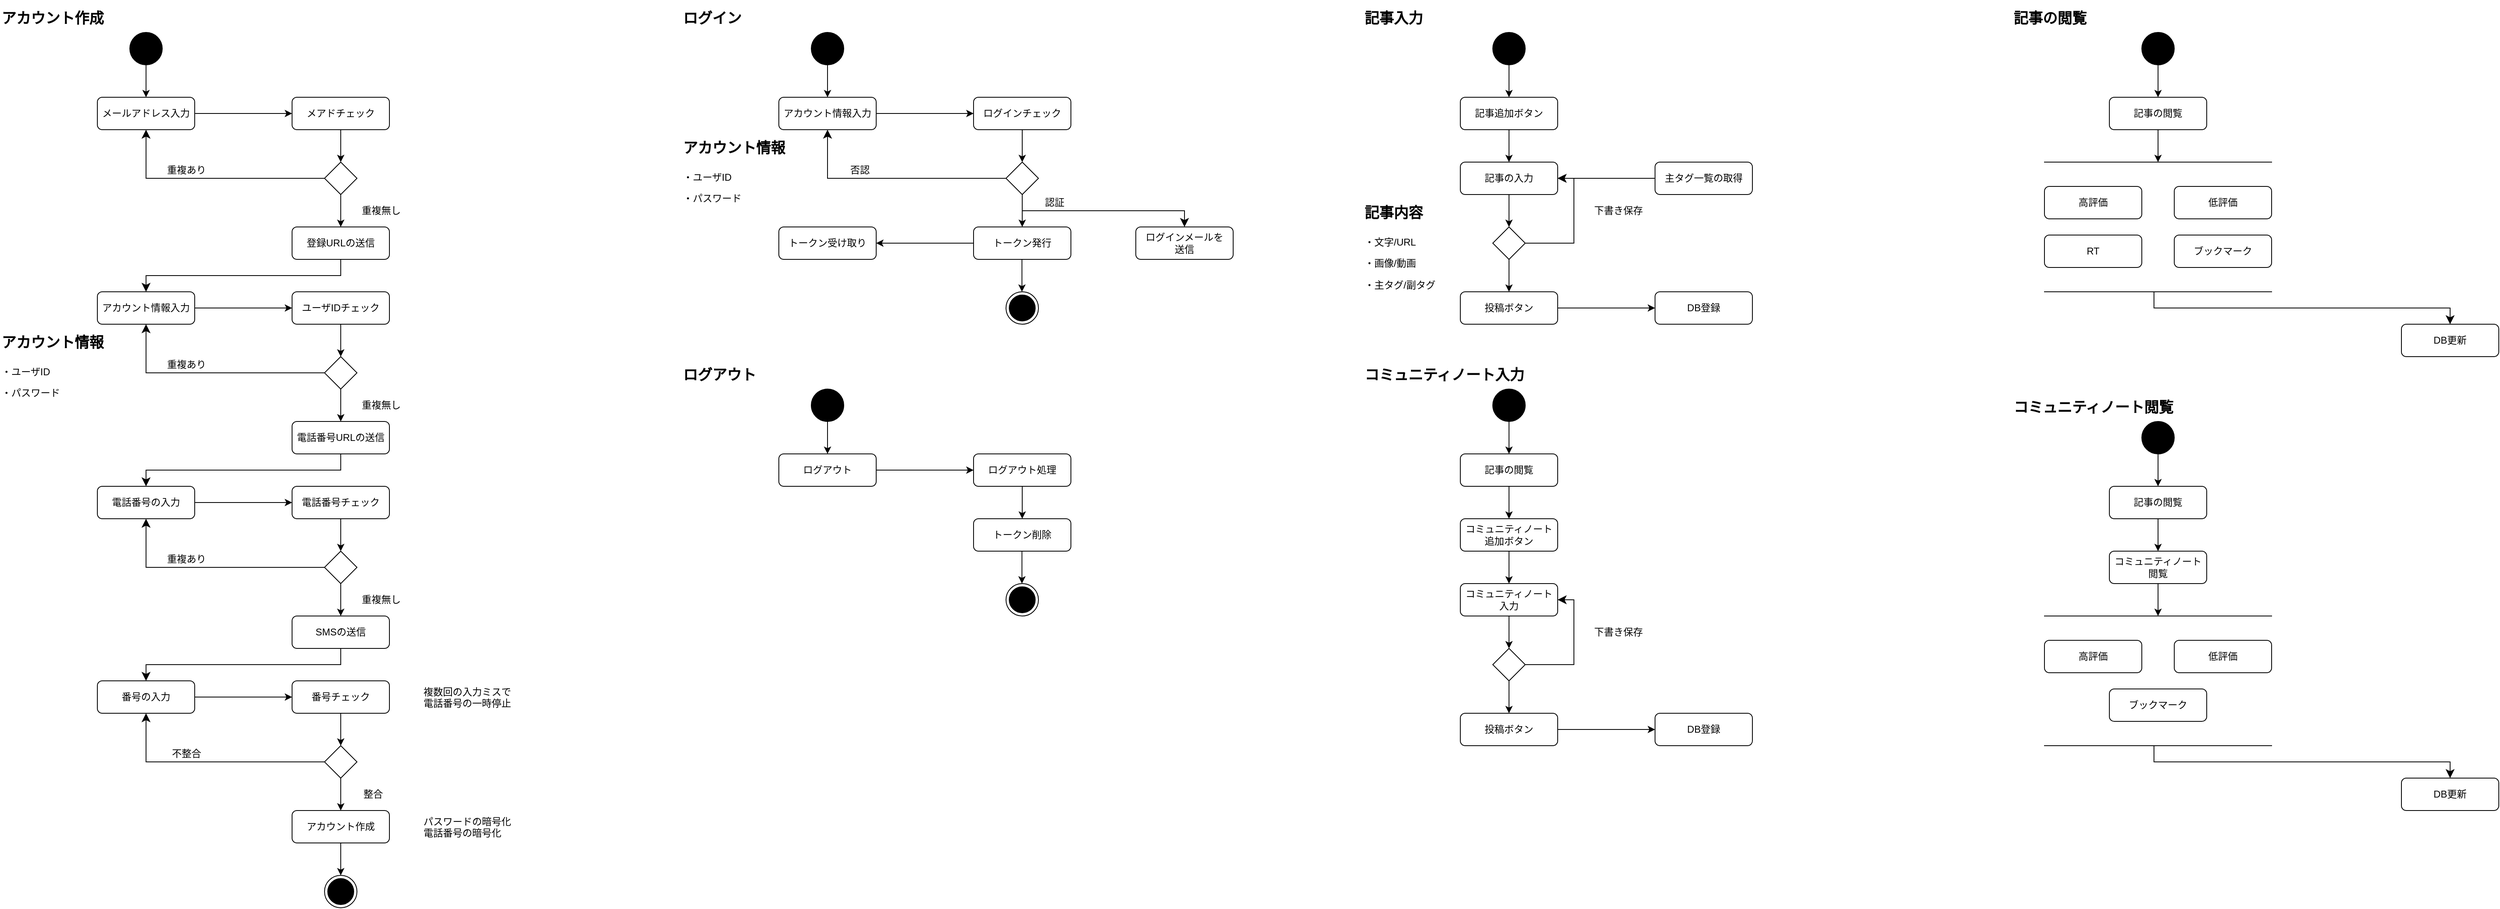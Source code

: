 <mxfile version="24.9.2">
  <diagram name="ページ1" id="HD49NOsrk-cGcU3xzbyI">
    <mxGraphModel dx="2074" dy="806" grid="1" gridSize="10" guides="1" tooltips="1" connect="1" arrows="1" fold="1" page="1" pageScale="1" pageWidth="827" pageHeight="1169" math="0" shadow="0">
      <root>
        <mxCell id="0" />
        <mxCell id="1" parent="0" />
        <mxCell id="F1WxcwXqjHmNWAGrEvEr-16" value="" style="ellipse;whiteSpace=wrap;html=1;aspect=fixed;fillColor=#000000;" vertex="1" parent="1">
          <mxGeometry x="200" y="80" width="40" height="40" as="geometry" />
        </mxCell>
        <mxCell id="F1WxcwXqjHmNWAGrEvEr-17" value="メールアドレス入力" style="rounded=1;whiteSpace=wrap;html=1;" vertex="1" parent="1">
          <mxGeometry x="160" y="160" width="120" height="40" as="geometry" />
        </mxCell>
        <mxCell id="F1WxcwXqjHmNWAGrEvEr-18" value="メアドチェック" style="rounded=1;whiteSpace=wrap;html=1;" vertex="1" parent="1">
          <mxGeometry x="400" y="160" width="120" height="40" as="geometry" />
        </mxCell>
        <mxCell id="F1WxcwXqjHmNWAGrEvEr-19" value="" style="rhombus;whiteSpace=wrap;html=1;" vertex="1" parent="1">
          <mxGeometry x="440" y="240" width="40" height="40" as="geometry" />
        </mxCell>
        <mxCell id="F1WxcwXqjHmNWAGrEvEr-20" value="" style="endArrow=classic;html=1;rounded=0;entryX=0;entryY=0.5;entryDx=0;entryDy=0;" edge="1" parent="1" source="F1WxcwXqjHmNWAGrEvEr-17" target="F1WxcwXqjHmNWAGrEvEr-18">
          <mxGeometry width="50" height="50" relative="1" as="geometry">
            <mxPoint x="570" y="290" as="sourcePoint" />
            <mxPoint x="620" y="240" as="targetPoint" />
          </mxGeometry>
        </mxCell>
        <mxCell id="F1WxcwXqjHmNWAGrEvEr-21" value="" style="endArrow=classic;html=1;rounded=0;entryX=0.5;entryY=0;entryDx=0;entryDy=0;exitX=0.5;exitY=1;exitDx=0;exitDy=0;" edge="1" parent="1" source="F1WxcwXqjHmNWAGrEvEr-18" target="F1WxcwXqjHmNWAGrEvEr-19">
          <mxGeometry width="50" height="50" relative="1" as="geometry">
            <mxPoint x="170" y="190" as="sourcePoint" />
            <mxPoint x="410" y="190" as="targetPoint" />
          </mxGeometry>
        </mxCell>
        <mxCell id="F1WxcwXqjHmNWAGrEvEr-22" value="重複あり" style="text;html=1;align=center;verticalAlign=middle;whiteSpace=wrap;rounded=0;" vertex="1" parent="1">
          <mxGeometry x="240" y="240" width="60" height="20" as="geometry" />
        </mxCell>
        <mxCell id="F1WxcwXqjHmNWAGrEvEr-23" value="" style="edgeStyle=segmentEdgeStyle;endArrow=classic;html=1;curved=0;rounded=0;endSize=8;startSize=8;exitX=0;exitY=0.5;exitDx=0;exitDy=0;entryX=0.5;entryY=1;entryDx=0;entryDy=0;" edge="1" parent="1" source="F1WxcwXqjHmNWAGrEvEr-19" target="F1WxcwXqjHmNWAGrEvEr-17">
          <mxGeometry width="50" height="50" relative="1" as="geometry">
            <mxPoint x="570" y="370" as="sourcePoint" />
            <mxPoint x="620" y="320" as="targetPoint" />
          </mxGeometry>
        </mxCell>
        <mxCell id="F1WxcwXqjHmNWAGrEvEr-24" value="" style="endArrow=classic;html=1;rounded=0;entryX=0.5;entryY=0;entryDx=0;entryDy=0;exitX=0.5;exitY=1;exitDx=0;exitDy=0;" edge="1" parent="1" source="F1WxcwXqjHmNWAGrEvEr-16" target="F1WxcwXqjHmNWAGrEvEr-17">
          <mxGeometry width="50" height="50" relative="1" as="geometry">
            <mxPoint x="590" y="210" as="sourcePoint" />
            <mxPoint x="590" y="250" as="targetPoint" />
          </mxGeometry>
        </mxCell>
        <mxCell id="F1WxcwXqjHmNWAGrEvEr-25" value="登録URLの送信" style="rounded=1;whiteSpace=wrap;html=1;" vertex="1" parent="1">
          <mxGeometry x="400" y="320" width="120" height="40" as="geometry" />
        </mxCell>
        <mxCell id="F1WxcwXqjHmNWAGrEvEr-26" value="" style="edgeStyle=elbowEdgeStyle;elbow=vertical;endArrow=classic;html=1;curved=0;rounded=0;endSize=8;startSize=8;exitX=0.5;exitY=1;exitDx=0;exitDy=0;" edge="1" parent="1" source="F1WxcwXqjHmNWAGrEvEr-25">
          <mxGeometry width="50" height="50" relative="1" as="geometry">
            <mxPoint x="570" y="370" as="sourcePoint" />
            <mxPoint x="220" y="400" as="targetPoint" />
          </mxGeometry>
        </mxCell>
        <mxCell id="F1WxcwXqjHmNWAGrEvEr-27" value="" style="endArrow=classic;html=1;rounded=0;entryX=0.5;entryY=0;entryDx=0;entryDy=0;exitX=0.5;exitY=1;exitDx=0;exitDy=0;" edge="1" parent="1" source="F1WxcwXqjHmNWAGrEvEr-19" target="F1WxcwXqjHmNWAGrEvEr-25">
          <mxGeometry width="50" height="50" relative="1" as="geometry">
            <mxPoint x="470" y="210" as="sourcePoint" />
            <mxPoint x="470" y="250" as="targetPoint" />
          </mxGeometry>
        </mxCell>
        <mxCell id="F1WxcwXqjHmNWAGrEvEr-28" value="重複無し" style="text;html=1;align=center;verticalAlign=middle;whiteSpace=wrap;rounded=0;" vertex="1" parent="1">
          <mxGeometry x="480" y="290" width="60" height="20" as="geometry" />
        </mxCell>
        <mxCell id="F1WxcwXqjHmNWAGrEvEr-29" value="アカウント情報入力" style="rounded=1;whiteSpace=wrap;html=1;" vertex="1" parent="1">
          <mxGeometry x="160" y="400" width="120" height="40" as="geometry" />
        </mxCell>
        <mxCell id="F1WxcwXqjHmNWAGrEvEr-30" value="&lt;h1 style=&quot;margin-top: 0px;&quot;&gt;&lt;font style=&quot;font-size: 18px;&quot;&gt;アカウント情報&lt;/font&gt;&lt;/h1&gt;&lt;p&gt;・ユーザID&lt;/p&gt;&lt;p&gt;・パスワード&lt;/p&gt;" style="text;html=1;whiteSpace=wrap;overflow=hidden;rounded=0;" vertex="1" parent="1">
          <mxGeometry x="40" y="440" width="180" height="100" as="geometry" />
        </mxCell>
        <mxCell id="F1WxcwXqjHmNWAGrEvEr-31" value="ユーザIDチェック" style="rounded=1;whiteSpace=wrap;html=1;" vertex="1" parent="1">
          <mxGeometry x="400" y="400" width="120" height="40" as="geometry" />
        </mxCell>
        <mxCell id="F1WxcwXqjHmNWAGrEvEr-32" value="" style="rhombus;whiteSpace=wrap;html=1;" vertex="1" parent="1">
          <mxGeometry x="440" y="480" width="40" height="40" as="geometry" />
        </mxCell>
        <mxCell id="F1WxcwXqjHmNWAGrEvEr-33" value="" style="endArrow=classic;html=1;rounded=0;entryX=0;entryY=0.5;entryDx=0;entryDy=0;" edge="1" parent="1" target="F1WxcwXqjHmNWAGrEvEr-31">
          <mxGeometry width="50" height="50" relative="1" as="geometry">
            <mxPoint x="280" y="420" as="sourcePoint" />
            <mxPoint x="620" y="480" as="targetPoint" />
          </mxGeometry>
        </mxCell>
        <mxCell id="F1WxcwXqjHmNWAGrEvEr-34" value="重複あり" style="text;html=1;align=center;verticalAlign=middle;whiteSpace=wrap;rounded=0;" vertex="1" parent="1">
          <mxGeometry x="240" y="480" width="60" height="20" as="geometry" />
        </mxCell>
        <mxCell id="F1WxcwXqjHmNWAGrEvEr-35" value="" style="edgeStyle=segmentEdgeStyle;endArrow=classic;html=1;curved=0;rounded=0;endSize=8;startSize=8;exitX=0;exitY=0.5;exitDx=0;exitDy=0;" edge="1" parent="1" source="F1WxcwXqjHmNWAGrEvEr-32">
          <mxGeometry width="50" height="50" relative="1" as="geometry">
            <mxPoint x="570" y="610" as="sourcePoint" />
            <mxPoint x="220" y="440" as="targetPoint" />
          </mxGeometry>
        </mxCell>
        <mxCell id="F1WxcwXqjHmNWAGrEvEr-36" value="" style="endArrow=classic;html=1;rounded=0;entryX=0.5;entryY=0;entryDx=0;entryDy=0;exitX=0.5;exitY=1;exitDx=0;exitDy=0;" edge="1" parent="1" source="F1WxcwXqjHmNWAGrEvEr-32">
          <mxGeometry width="50" height="50" relative="1" as="geometry">
            <mxPoint x="470" y="450" as="sourcePoint" />
            <mxPoint x="460" y="560" as="targetPoint" />
          </mxGeometry>
        </mxCell>
        <mxCell id="F1WxcwXqjHmNWAGrEvEr-37" value="重複無し" style="text;html=1;align=center;verticalAlign=middle;whiteSpace=wrap;rounded=0;" vertex="1" parent="1">
          <mxGeometry x="480" y="530" width="60" height="20" as="geometry" />
        </mxCell>
        <mxCell id="F1WxcwXqjHmNWAGrEvEr-38" value="" style="endArrow=classic;html=1;rounded=0;entryX=0.5;entryY=0;entryDx=0;entryDy=0;exitX=0.5;exitY=1;exitDx=0;exitDy=0;" edge="1" parent="1" source="F1WxcwXqjHmNWAGrEvEr-31" target="F1WxcwXqjHmNWAGrEvEr-32">
          <mxGeometry width="50" height="50" relative="1" as="geometry">
            <mxPoint x="470" y="210" as="sourcePoint" />
            <mxPoint x="470" y="250" as="targetPoint" />
          </mxGeometry>
        </mxCell>
        <mxCell id="F1WxcwXqjHmNWAGrEvEr-39" value="電話番号URLの送信" style="rounded=1;whiteSpace=wrap;html=1;" vertex="1" parent="1">
          <mxGeometry x="400" y="560" width="120" height="40" as="geometry" />
        </mxCell>
        <mxCell id="F1WxcwXqjHmNWAGrEvEr-40" value="" style="edgeStyle=elbowEdgeStyle;elbow=vertical;endArrow=classic;html=1;curved=0;rounded=0;endSize=8;startSize=8;exitX=0.5;exitY=1;exitDx=0;exitDy=0;" edge="1" parent="1" source="F1WxcwXqjHmNWAGrEvEr-39">
          <mxGeometry width="50" height="50" relative="1" as="geometry">
            <mxPoint x="570" y="610" as="sourcePoint" />
            <mxPoint x="220" y="640" as="targetPoint" />
          </mxGeometry>
        </mxCell>
        <mxCell id="F1WxcwXqjHmNWAGrEvEr-41" value="電話番号の入力" style="rounded=1;whiteSpace=wrap;html=1;" vertex="1" parent="1">
          <mxGeometry x="160" y="640" width="120" height="40" as="geometry" />
        </mxCell>
        <mxCell id="F1WxcwXqjHmNWAGrEvEr-42" value="電話番号チェック" style="rounded=1;whiteSpace=wrap;html=1;" vertex="1" parent="1">
          <mxGeometry x="400" y="640" width="120" height="40" as="geometry" />
        </mxCell>
        <mxCell id="F1WxcwXqjHmNWAGrEvEr-43" value="" style="rhombus;whiteSpace=wrap;html=1;" vertex="1" parent="1">
          <mxGeometry x="440" y="720" width="40" height="40" as="geometry" />
        </mxCell>
        <mxCell id="F1WxcwXqjHmNWAGrEvEr-44" value="" style="endArrow=classic;html=1;rounded=0;entryX=0;entryY=0.5;entryDx=0;entryDy=0;" edge="1" parent="1" target="F1WxcwXqjHmNWAGrEvEr-42">
          <mxGeometry width="50" height="50" relative="1" as="geometry">
            <mxPoint x="280" y="660" as="sourcePoint" />
            <mxPoint x="620" y="720" as="targetPoint" />
          </mxGeometry>
        </mxCell>
        <mxCell id="F1WxcwXqjHmNWAGrEvEr-45" value="重複あり" style="text;html=1;align=center;verticalAlign=middle;whiteSpace=wrap;rounded=0;" vertex="1" parent="1">
          <mxGeometry x="240" y="720" width="60" height="20" as="geometry" />
        </mxCell>
        <mxCell id="F1WxcwXqjHmNWAGrEvEr-46" value="" style="edgeStyle=segmentEdgeStyle;endArrow=classic;html=1;curved=0;rounded=0;endSize=8;startSize=8;exitX=0;exitY=0.5;exitDx=0;exitDy=0;" edge="1" parent="1" source="F1WxcwXqjHmNWAGrEvEr-43">
          <mxGeometry width="50" height="50" relative="1" as="geometry">
            <mxPoint x="570" y="850" as="sourcePoint" />
            <mxPoint x="220" y="680" as="targetPoint" />
          </mxGeometry>
        </mxCell>
        <mxCell id="F1WxcwXqjHmNWAGrEvEr-47" value="" style="endArrow=classic;html=1;rounded=0;entryX=0.5;entryY=0;entryDx=0;entryDy=0;exitX=0.5;exitY=1;exitDx=0;exitDy=0;" edge="1" parent="1" source="F1WxcwXqjHmNWAGrEvEr-43">
          <mxGeometry width="50" height="50" relative="1" as="geometry">
            <mxPoint x="470" y="690" as="sourcePoint" />
            <mxPoint x="460" y="800" as="targetPoint" />
          </mxGeometry>
        </mxCell>
        <mxCell id="F1WxcwXqjHmNWAGrEvEr-48" value="重複無し" style="text;html=1;align=center;verticalAlign=middle;whiteSpace=wrap;rounded=0;" vertex="1" parent="1">
          <mxGeometry x="480" y="770" width="60" height="20" as="geometry" />
        </mxCell>
        <mxCell id="F1WxcwXqjHmNWAGrEvEr-49" value="" style="endArrow=classic;html=1;rounded=0;entryX=0.5;entryY=0;entryDx=0;entryDy=0;exitX=0.5;exitY=1;exitDx=0;exitDy=0;" edge="1" parent="1" source="F1WxcwXqjHmNWAGrEvEr-42" target="F1WxcwXqjHmNWAGrEvEr-43">
          <mxGeometry width="50" height="50" relative="1" as="geometry">
            <mxPoint x="470" y="450" as="sourcePoint" />
            <mxPoint x="470" y="490" as="targetPoint" />
          </mxGeometry>
        </mxCell>
        <mxCell id="F1WxcwXqjHmNWAGrEvEr-50" value="SMSの送信" style="rounded=1;whiteSpace=wrap;html=1;" vertex="1" parent="1">
          <mxGeometry x="400" y="800" width="120" height="40" as="geometry" />
        </mxCell>
        <mxCell id="F1WxcwXqjHmNWAGrEvEr-51" value="" style="edgeStyle=elbowEdgeStyle;elbow=vertical;endArrow=classic;html=1;curved=0;rounded=0;endSize=8;startSize=8;exitX=0.5;exitY=1;exitDx=0;exitDy=0;" edge="1" parent="1" source="F1WxcwXqjHmNWAGrEvEr-50">
          <mxGeometry width="50" height="50" relative="1" as="geometry">
            <mxPoint x="570" y="850" as="sourcePoint" />
            <mxPoint x="220" y="880" as="targetPoint" />
          </mxGeometry>
        </mxCell>
        <mxCell id="F1WxcwXqjHmNWAGrEvEr-52" value="番号の入力" style="rounded=1;whiteSpace=wrap;html=1;" vertex="1" parent="1">
          <mxGeometry x="160" y="880" width="120" height="40" as="geometry" />
        </mxCell>
        <mxCell id="F1WxcwXqjHmNWAGrEvEr-53" value="番号チェック" style="rounded=1;whiteSpace=wrap;html=1;" vertex="1" parent="1">
          <mxGeometry x="400" y="880" width="120" height="40" as="geometry" />
        </mxCell>
        <mxCell id="F1WxcwXqjHmNWAGrEvEr-54" value="" style="rhombus;whiteSpace=wrap;html=1;" vertex="1" parent="1">
          <mxGeometry x="440" y="960" width="40" height="40" as="geometry" />
        </mxCell>
        <mxCell id="F1WxcwXqjHmNWAGrEvEr-55" value="" style="endArrow=classic;html=1;rounded=0;entryX=0;entryY=0.5;entryDx=0;entryDy=0;" edge="1" parent="1" target="F1WxcwXqjHmNWAGrEvEr-53">
          <mxGeometry width="50" height="50" relative="1" as="geometry">
            <mxPoint x="280" y="900" as="sourcePoint" />
            <mxPoint x="620" y="960" as="targetPoint" />
          </mxGeometry>
        </mxCell>
        <mxCell id="F1WxcwXqjHmNWAGrEvEr-56" value="不整合" style="text;html=1;align=center;verticalAlign=middle;whiteSpace=wrap;rounded=0;" vertex="1" parent="1">
          <mxGeometry x="240" y="960" width="60" height="20" as="geometry" />
        </mxCell>
        <mxCell id="F1WxcwXqjHmNWAGrEvEr-57" value="" style="edgeStyle=segmentEdgeStyle;endArrow=classic;html=1;curved=0;rounded=0;endSize=8;startSize=8;exitX=0;exitY=0.5;exitDx=0;exitDy=0;" edge="1" parent="1" source="F1WxcwXqjHmNWAGrEvEr-54">
          <mxGeometry width="50" height="50" relative="1" as="geometry">
            <mxPoint x="570" y="1090" as="sourcePoint" />
            <mxPoint x="220" y="920" as="targetPoint" />
          </mxGeometry>
        </mxCell>
        <mxCell id="F1WxcwXqjHmNWAGrEvEr-58" value="" style="endArrow=classic;html=1;rounded=0;entryX=0.5;entryY=0;entryDx=0;entryDy=0;exitX=0.5;exitY=1;exitDx=0;exitDy=0;" edge="1" parent="1" source="F1WxcwXqjHmNWAGrEvEr-54">
          <mxGeometry width="50" height="50" relative="1" as="geometry">
            <mxPoint x="470" y="930" as="sourcePoint" />
            <mxPoint x="460" y="1040" as="targetPoint" />
          </mxGeometry>
        </mxCell>
        <mxCell id="F1WxcwXqjHmNWAGrEvEr-59" value="整合" style="text;html=1;align=center;verticalAlign=middle;whiteSpace=wrap;rounded=0;" vertex="1" parent="1">
          <mxGeometry x="480" y="1010" width="40" height="20" as="geometry" />
        </mxCell>
        <mxCell id="F1WxcwXqjHmNWAGrEvEr-60" value="" style="endArrow=classic;html=1;rounded=0;entryX=0.5;entryY=0;entryDx=0;entryDy=0;exitX=0.5;exitY=1;exitDx=0;exitDy=0;" edge="1" parent="1" source="F1WxcwXqjHmNWAGrEvEr-53" target="F1WxcwXqjHmNWAGrEvEr-54">
          <mxGeometry width="50" height="50" relative="1" as="geometry">
            <mxPoint x="470" y="690" as="sourcePoint" />
            <mxPoint x="470" y="730" as="targetPoint" />
          </mxGeometry>
        </mxCell>
        <mxCell id="F1WxcwXqjHmNWAGrEvEr-61" value="&lt;h1 style=&quot;margin-top: 0px;&quot;&gt;&lt;font style=&quot;font-size: 18px;&quot;&gt;アカウント作成&lt;/font&gt;&lt;/h1&gt;" style="text;html=1;whiteSpace=wrap;overflow=hidden;rounded=0;" vertex="1" parent="1">
          <mxGeometry x="40" y="40" width="180" height="40" as="geometry" />
        </mxCell>
        <mxCell id="F1WxcwXqjHmNWAGrEvEr-62" value="アカウント作成" style="rounded=1;whiteSpace=wrap;html=1;" vertex="1" parent="1">
          <mxGeometry x="400" y="1040" width="120" height="40" as="geometry" />
        </mxCell>
        <mxCell id="F1WxcwXqjHmNWAGrEvEr-63" value="パスワードの暗号化&lt;div&gt;電話番号の暗号化&lt;/div&gt;&lt;div&gt;&lt;br&gt;&lt;/div&gt;" style="text;html=1;whiteSpace=wrap;overflow=hidden;rounded=0;" vertex="1" parent="1">
          <mxGeometry x="560" y="1040" width="120" height="40" as="geometry" />
        </mxCell>
        <mxCell id="F1WxcwXqjHmNWAGrEvEr-64" value="複数回の入力ミスで&lt;div&gt;電話番号の一時停止&lt;br&gt;&lt;div&gt;&lt;br&gt;&lt;/div&gt;&lt;/div&gt;" style="text;html=1;whiteSpace=wrap;overflow=hidden;rounded=0;" vertex="1" parent="1">
          <mxGeometry x="560" y="880" width="120" height="40" as="geometry" />
        </mxCell>
        <mxCell id="F1WxcwXqjHmNWAGrEvEr-65" value="" style="ellipse;whiteSpace=wrap;html=1;aspect=fixed;fillColor=#000000;" vertex="1" parent="1">
          <mxGeometry x="1040" y="80" width="40" height="40" as="geometry" />
        </mxCell>
        <mxCell id="F1WxcwXqjHmNWAGrEvEr-66" value="アカウント情報入力" style="rounded=1;whiteSpace=wrap;html=1;" vertex="1" parent="1">
          <mxGeometry x="1000" y="160" width="120" height="40" as="geometry" />
        </mxCell>
        <mxCell id="F1WxcwXqjHmNWAGrEvEr-67" value="ログインチェック" style="rounded=1;whiteSpace=wrap;html=1;" vertex="1" parent="1">
          <mxGeometry x="1240" y="160" width="120" height="40" as="geometry" />
        </mxCell>
        <mxCell id="F1WxcwXqjHmNWAGrEvEr-68" value="" style="rhombus;whiteSpace=wrap;html=1;" vertex="1" parent="1">
          <mxGeometry x="1280" y="240" width="40" height="40" as="geometry" />
        </mxCell>
        <mxCell id="F1WxcwXqjHmNWAGrEvEr-69" value="" style="endArrow=classic;html=1;rounded=0;entryX=0;entryY=0.5;entryDx=0;entryDy=0;" edge="1" parent="1" source="F1WxcwXqjHmNWAGrEvEr-66" target="F1WxcwXqjHmNWAGrEvEr-67">
          <mxGeometry width="50" height="50" relative="1" as="geometry">
            <mxPoint x="1410" y="290" as="sourcePoint" />
            <mxPoint x="1460" y="240" as="targetPoint" />
          </mxGeometry>
        </mxCell>
        <mxCell id="F1WxcwXqjHmNWAGrEvEr-70" value="" style="endArrow=classic;html=1;rounded=0;entryX=0.5;entryY=0;entryDx=0;entryDy=0;exitX=0.5;exitY=1;exitDx=0;exitDy=0;" edge="1" parent="1" source="F1WxcwXqjHmNWAGrEvEr-67" target="F1WxcwXqjHmNWAGrEvEr-68">
          <mxGeometry width="50" height="50" relative="1" as="geometry">
            <mxPoint x="1010" y="190" as="sourcePoint" />
            <mxPoint x="1250" y="190" as="targetPoint" />
          </mxGeometry>
        </mxCell>
        <mxCell id="F1WxcwXqjHmNWAGrEvEr-71" value="否認" style="text;html=1;align=center;verticalAlign=middle;whiteSpace=wrap;rounded=0;" vertex="1" parent="1">
          <mxGeometry x="1080" y="240" width="40" height="20" as="geometry" />
        </mxCell>
        <mxCell id="F1WxcwXqjHmNWAGrEvEr-72" value="" style="edgeStyle=segmentEdgeStyle;endArrow=classic;html=1;curved=0;rounded=0;endSize=8;startSize=8;exitX=0;exitY=0.5;exitDx=0;exitDy=0;entryX=0.5;entryY=1;entryDx=0;entryDy=0;" edge="1" parent="1" source="F1WxcwXqjHmNWAGrEvEr-68" target="F1WxcwXqjHmNWAGrEvEr-66">
          <mxGeometry width="50" height="50" relative="1" as="geometry">
            <mxPoint x="1410" y="370" as="sourcePoint" />
            <mxPoint x="1460" y="320" as="targetPoint" />
          </mxGeometry>
        </mxCell>
        <mxCell id="F1WxcwXqjHmNWAGrEvEr-73" value="" style="endArrow=classic;html=1;rounded=0;entryX=0.5;entryY=0;entryDx=0;entryDy=0;exitX=0.5;exitY=1;exitDx=0;exitDy=0;" edge="1" parent="1" source="F1WxcwXqjHmNWAGrEvEr-65" target="F1WxcwXqjHmNWAGrEvEr-66">
          <mxGeometry width="50" height="50" relative="1" as="geometry">
            <mxPoint x="1430" y="210" as="sourcePoint" />
            <mxPoint x="1430" y="250" as="targetPoint" />
          </mxGeometry>
        </mxCell>
        <mxCell id="F1WxcwXqjHmNWAGrEvEr-74" value="トークン発行" style="rounded=1;whiteSpace=wrap;html=1;" vertex="1" parent="1">
          <mxGeometry x="1240" y="320" width="120" height="40" as="geometry" />
        </mxCell>
        <mxCell id="F1WxcwXqjHmNWAGrEvEr-76" value="" style="endArrow=classic;html=1;rounded=0;entryX=0.5;entryY=0;entryDx=0;entryDy=0;exitX=0.5;exitY=1;exitDx=0;exitDy=0;" edge="1" parent="1" source="F1WxcwXqjHmNWAGrEvEr-68" target="F1WxcwXqjHmNWAGrEvEr-74">
          <mxGeometry width="50" height="50" relative="1" as="geometry">
            <mxPoint x="1310" y="210" as="sourcePoint" />
            <mxPoint x="1310" y="250" as="targetPoint" />
          </mxGeometry>
        </mxCell>
        <mxCell id="F1WxcwXqjHmNWAGrEvEr-77" value="認証" style="text;html=1;align=center;verticalAlign=middle;whiteSpace=wrap;rounded=0;" vertex="1" parent="1">
          <mxGeometry x="1320" y="280" width="40" height="20" as="geometry" />
        </mxCell>
        <mxCell id="F1WxcwXqjHmNWAGrEvEr-110" value="&lt;h1 style=&quot;margin-top: 0px;&quot;&gt;&lt;font style=&quot;font-size: 18px;&quot;&gt;ログイン&lt;/font&gt;&lt;/h1&gt;" style="text;html=1;whiteSpace=wrap;overflow=hidden;rounded=0;" vertex="1" parent="1">
          <mxGeometry x="880" y="40" width="180" height="40" as="geometry" />
        </mxCell>
        <mxCell id="F1WxcwXqjHmNWAGrEvEr-114" value="&lt;h1 style=&quot;margin-top: 0px;&quot;&gt;&lt;font style=&quot;font-size: 18px;&quot;&gt;アカウント情報&lt;/font&gt;&lt;/h1&gt;&lt;p&gt;・ユーザID&lt;/p&gt;&lt;p&gt;・パスワード&lt;/p&gt;" style="text;html=1;whiteSpace=wrap;overflow=hidden;rounded=0;" vertex="1" parent="1">
          <mxGeometry x="880" y="200" width="180" height="100" as="geometry" />
        </mxCell>
        <mxCell id="F1WxcwXqjHmNWAGrEvEr-115" value="ログインメールを&lt;div&gt;送信&lt;/div&gt;" style="rounded=1;whiteSpace=wrap;html=1;" vertex="1" parent="1">
          <mxGeometry x="1440" y="320" width="120" height="40" as="geometry" />
        </mxCell>
        <mxCell id="F1WxcwXqjHmNWAGrEvEr-116" value="" style="edgeStyle=elbowEdgeStyle;elbow=vertical;endArrow=classic;html=1;curved=0;rounded=0;endSize=8;startSize=8;entryX=0.5;entryY=0;entryDx=0;entryDy=0;" edge="1" parent="1" target="F1WxcwXqjHmNWAGrEvEr-115">
          <mxGeometry width="50" height="50" relative="1" as="geometry">
            <mxPoint x="1300" y="280" as="sourcePoint" />
            <mxPoint x="1070" y="410" as="targetPoint" />
          </mxGeometry>
        </mxCell>
        <mxCell id="F1WxcwXqjHmNWAGrEvEr-122" value="トークン受け取り" style="rounded=1;whiteSpace=wrap;html=1;" vertex="1" parent="1">
          <mxGeometry x="1000" y="320" width="120" height="40" as="geometry" />
        </mxCell>
        <mxCell id="F1WxcwXqjHmNWAGrEvEr-123" value="" style="endArrow=classic;html=1;rounded=0;exitX=0;exitY=0.5;exitDx=0;exitDy=0;" edge="1" parent="1" source="F1WxcwXqjHmNWAGrEvEr-74" target="F1WxcwXqjHmNWAGrEvEr-122">
          <mxGeometry width="50" height="50" relative="1" as="geometry">
            <mxPoint x="1130" y="190" as="sourcePoint" />
            <mxPoint x="1250" y="190" as="targetPoint" />
          </mxGeometry>
        </mxCell>
        <mxCell id="F1WxcwXqjHmNWAGrEvEr-124" value="" style="ellipse;whiteSpace=wrap;html=1;aspect=fixed;fillColor=#000000;" vertex="1" parent="1">
          <mxGeometry x="1040" y="520" width="40" height="40" as="geometry" />
        </mxCell>
        <mxCell id="F1WxcwXqjHmNWAGrEvEr-125" value="ログアウト" style="rounded=1;whiteSpace=wrap;html=1;" vertex="1" parent="1">
          <mxGeometry x="1000" y="600" width="120" height="40" as="geometry" />
        </mxCell>
        <mxCell id="F1WxcwXqjHmNWAGrEvEr-126" value="ログアウト処理" style="rounded=1;whiteSpace=wrap;html=1;" vertex="1" parent="1">
          <mxGeometry x="1240" y="600" width="120" height="40" as="geometry" />
        </mxCell>
        <mxCell id="F1WxcwXqjHmNWAGrEvEr-128" value="" style="endArrow=classic;html=1;rounded=0;entryX=0;entryY=0.5;entryDx=0;entryDy=0;" edge="1" parent="1" source="F1WxcwXqjHmNWAGrEvEr-125" target="F1WxcwXqjHmNWAGrEvEr-126">
          <mxGeometry width="50" height="50" relative="1" as="geometry">
            <mxPoint x="1410" y="730" as="sourcePoint" />
            <mxPoint x="1460" y="680" as="targetPoint" />
          </mxGeometry>
        </mxCell>
        <mxCell id="F1WxcwXqjHmNWAGrEvEr-129" value="" style="endArrow=classic;html=1;rounded=0;entryX=0.5;entryY=0;entryDx=0;entryDy=0;exitX=0.5;exitY=1;exitDx=0;exitDy=0;" edge="1" parent="1" source="F1WxcwXqjHmNWAGrEvEr-126">
          <mxGeometry width="50" height="50" relative="1" as="geometry">
            <mxPoint x="1010" y="630" as="sourcePoint" />
            <mxPoint x="1300" y="680" as="targetPoint" />
          </mxGeometry>
        </mxCell>
        <mxCell id="F1WxcwXqjHmNWAGrEvEr-132" value="" style="endArrow=classic;html=1;rounded=0;entryX=0.5;entryY=0;entryDx=0;entryDy=0;exitX=0.5;exitY=1;exitDx=0;exitDy=0;" edge="1" parent="1" source="F1WxcwXqjHmNWAGrEvEr-124" target="F1WxcwXqjHmNWAGrEvEr-125">
          <mxGeometry width="50" height="50" relative="1" as="geometry">
            <mxPoint x="1430" y="650" as="sourcePoint" />
            <mxPoint x="1430" y="690" as="targetPoint" />
          </mxGeometry>
        </mxCell>
        <mxCell id="F1WxcwXqjHmNWAGrEvEr-133" value="トークン削除" style="rounded=1;whiteSpace=wrap;html=1;" vertex="1" parent="1">
          <mxGeometry x="1240" y="680" width="120" height="40" as="geometry" />
        </mxCell>
        <mxCell id="F1WxcwXqjHmNWAGrEvEr-136" value="&lt;h1 style=&quot;margin-top: 0px;&quot;&gt;&lt;font style=&quot;font-size: 18px;&quot;&gt;ログアウト&lt;/font&gt;&lt;/h1&gt;" style="text;html=1;whiteSpace=wrap;overflow=hidden;rounded=0;" vertex="1" parent="1">
          <mxGeometry x="880" y="480" width="180" height="40" as="geometry" />
        </mxCell>
        <mxCell id="F1WxcwXqjHmNWAGrEvEr-141" value="" style="ellipse;whiteSpace=wrap;html=1;aspect=fixed;fillColor=#000000;" vertex="1" parent="1">
          <mxGeometry x="1880" y="80" width="40" height="40" as="geometry" />
        </mxCell>
        <mxCell id="F1WxcwXqjHmNWAGrEvEr-142" value="記事追加ボタン" style="rounded=1;whiteSpace=wrap;html=1;" vertex="1" parent="1">
          <mxGeometry x="1840" y="160" width="120" height="40" as="geometry" />
        </mxCell>
        <mxCell id="F1WxcwXqjHmNWAGrEvEr-143" value="記事の入力" style="rounded=1;whiteSpace=wrap;html=1;" vertex="1" parent="1">
          <mxGeometry x="1840" y="240" width="120" height="40" as="geometry" />
        </mxCell>
        <mxCell id="F1WxcwXqjHmNWAGrEvEr-145" value="" style="endArrow=classic;html=1;rounded=0;exitX=0.5;exitY=1;exitDx=0;exitDy=0;" edge="1" parent="1" source="F1WxcwXqjHmNWAGrEvEr-142" target="F1WxcwXqjHmNWAGrEvEr-143">
          <mxGeometry width="50" height="50" relative="1" as="geometry">
            <mxPoint x="2250" y="290" as="sourcePoint" />
            <mxPoint x="1901.08" y="233" as="targetPoint" />
          </mxGeometry>
        </mxCell>
        <mxCell id="F1WxcwXqjHmNWAGrEvEr-149" value="" style="endArrow=classic;html=1;rounded=0;entryX=0.5;entryY=0;entryDx=0;entryDy=0;exitX=0.5;exitY=1;exitDx=0;exitDy=0;" edge="1" parent="1" source="F1WxcwXqjHmNWAGrEvEr-141" target="F1WxcwXqjHmNWAGrEvEr-142">
          <mxGeometry width="50" height="50" relative="1" as="geometry">
            <mxPoint x="2270" y="210" as="sourcePoint" />
            <mxPoint x="2270" y="250" as="targetPoint" />
          </mxGeometry>
        </mxCell>
        <mxCell id="F1WxcwXqjHmNWAGrEvEr-153" value="&lt;h1 style=&quot;margin-top: 0px;&quot;&gt;&lt;font style=&quot;font-size: 18px;&quot;&gt;記事入力&lt;/font&gt;&lt;/h1&gt;" style="text;html=1;whiteSpace=wrap;overflow=hidden;rounded=0;" vertex="1" parent="1">
          <mxGeometry x="1720" y="40" width="180" height="40" as="geometry" />
        </mxCell>
        <mxCell id="F1WxcwXqjHmNWAGrEvEr-160" value="" style="endArrow=classic;html=1;rounded=0;exitX=0.5;exitY=1;exitDx=0;exitDy=0;entryX=0.5;entryY=0;entryDx=0;entryDy=0;" edge="1" parent="1" source="F1WxcwXqjHmNWAGrEvEr-143" target="F1WxcwXqjHmNWAGrEvEr-192">
          <mxGeometry width="50" height="50" relative="1" as="geometry">
            <mxPoint x="1910" y="210" as="sourcePoint" />
            <mxPoint x="1940" y="310" as="targetPoint" />
          </mxGeometry>
        </mxCell>
        <mxCell id="F1WxcwXqjHmNWAGrEvEr-161" value="主タグ一覧の取得" style="rounded=1;whiteSpace=wrap;html=1;" vertex="1" parent="1">
          <mxGeometry x="2080" y="240" width="120" height="40" as="geometry" />
        </mxCell>
        <mxCell id="F1WxcwXqjHmNWAGrEvEr-162" value="" style="endArrow=classic;html=1;rounded=0;exitX=0;exitY=0.5;exitDx=0;exitDy=0;entryX=1;entryY=0.5;entryDx=0;entryDy=0;" edge="1" parent="1" source="F1WxcwXqjHmNWAGrEvEr-161">
          <mxGeometry width="50" height="50" relative="1" as="geometry">
            <mxPoint x="1910" y="210" as="sourcePoint" />
            <mxPoint x="1960" y="260" as="targetPoint" />
          </mxGeometry>
        </mxCell>
        <mxCell id="F1WxcwXqjHmNWAGrEvEr-166" value="投稿ボタン" style="rounded=1;whiteSpace=wrap;html=1;" vertex="1" parent="1">
          <mxGeometry x="1840" y="400" width="120" height="40" as="geometry" />
        </mxCell>
        <mxCell id="F1WxcwXqjHmNWAGrEvEr-168" value="" style="endArrow=classic;html=1;rounded=0;exitX=1;exitY=0.5;exitDx=0;exitDy=0;entryX=0;entryY=0.5;entryDx=0;entryDy=0;" edge="1" parent="1" source="F1WxcwXqjHmNWAGrEvEr-166" target="F1WxcwXqjHmNWAGrEvEr-169">
          <mxGeometry width="50" height="50" relative="1" as="geometry">
            <mxPoint x="2090" y="270" as="sourcePoint" />
            <mxPoint x="2080" y="420" as="targetPoint" />
          </mxGeometry>
        </mxCell>
        <mxCell id="F1WxcwXqjHmNWAGrEvEr-169" value="DB登録" style="rounded=1;whiteSpace=wrap;html=1;" vertex="1" parent="1">
          <mxGeometry x="2080" y="400" width="120" height="40" as="geometry" />
        </mxCell>
        <mxCell id="F1WxcwXqjHmNWAGrEvEr-176" value="" style="ellipse;whiteSpace=wrap;html=1;aspect=fixed;fillColor=#000000;" vertex="1" parent="1">
          <mxGeometry x="1880" y="520" width="40" height="40" as="geometry" />
        </mxCell>
        <mxCell id="F1WxcwXqjHmNWAGrEvEr-177" value="記事の閲覧" style="rounded=1;whiteSpace=wrap;html=1;" vertex="1" parent="1">
          <mxGeometry x="1840" y="600" width="120" height="40" as="geometry" />
        </mxCell>
        <mxCell id="F1WxcwXqjHmNWAGrEvEr-178" value="コミュニティノート追加ボタン" style="rounded=1;whiteSpace=wrap;html=1;" vertex="1" parent="1">
          <mxGeometry x="1840" y="680" width="120" height="40" as="geometry" />
        </mxCell>
        <mxCell id="F1WxcwXqjHmNWAGrEvEr-179" value="" style="endArrow=classic;html=1;rounded=0;exitX=0.5;exitY=1;exitDx=0;exitDy=0;" edge="1" parent="1" source="F1WxcwXqjHmNWAGrEvEr-177" target="F1WxcwXqjHmNWAGrEvEr-178">
          <mxGeometry width="50" height="50" relative="1" as="geometry">
            <mxPoint x="2250" y="730" as="sourcePoint" />
            <mxPoint x="1901.08" y="673" as="targetPoint" />
          </mxGeometry>
        </mxCell>
        <mxCell id="F1WxcwXqjHmNWAGrEvEr-180" value="" style="endArrow=classic;html=1;rounded=0;entryX=0.5;entryY=0;entryDx=0;entryDy=0;exitX=0.5;exitY=1;exitDx=0;exitDy=0;" edge="1" parent="1" source="F1WxcwXqjHmNWAGrEvEr-176" target="F1WxcwXqjHmNWAGrEvEr-177">
          <mxGeometry width="50" height="50" relative="1" as="geometry">
            <mxPoint x="2270" y="650" as="sourcePoint" />
            <mxPoint x="2270" y="690" as="targetPoint" />
          </mxGeometry>
        </mxCell>
        <mxCell id="F1WxcwXqjHmNWAGrEvEr-181" value="&lt;h1 style=&quot;margin-top: 0px;&quot;&gt;&lt;font style=&quot;font-size: 18px;&quot;&gt;コミュニティノート入力&lt;/font&gt;&lt;/h1&gt;" style="text;html=1;whiteSpace=wrap;overflow=hidden;rounded=0;" vertex="1" parent="1">
          <mxGeometry x="1720" y="480" width="200" height="40" as="geometry" />
        </mxCell>
        <mxCell id="F1WxcwXqjHmNWAGrEvEr-182" value="コミュニティノート入力" style="rounded=1;whiteSpace=wrap;html=1;" vertex="1" parent="1">
          <mxGeometry x="1840" y="760" width="120" height="40" as="geometry" />
        </mxCell>
        <mxCell id="F1WxcwXqjHmNWAGrEvEr-183" value="" style="endArrow=classic;html=1;rounded=0;exitX=0.5;exitY=1;exitDx=0;exitDy=0;" edge="1" parent="1" source="F1WxcwXqjHmNWAGrEvEr-178" target="F1WxcwXqjHmNWAGrEvEr-182">
          <mxGeometry width="50" height="50" relative="1" as="geometry">
            <mxPoint x="1910" y="650" as="sourcePoint" />
            <mxPoint x="1910" y="690" as="targetPoint" />
          </mxGeometry>
        </mxCell>
        <mxCell id="F1WxcwXqjHmNWAGrEvEr-187" value="" style="endArrow=classic;html=1;rounded=0;exitX=0.5;exitY=1;exitDx=0;exitDy=0;entryX=0.5;entryY=0;entryDx=0;entryDy=0;" edge="1" parent="1" source="F1WxcwXqjHmNWAGrEvEr-182">
          <mxGeometry width="50" height="50" relative="1" as="geometry">
            <mxPoint x="1910" y="730" as="sourcePoint" />
            <mxPoint x="1900" y="840" as="targetPoint" />
          </mxGeometry>
        </mxCell>
        <mxCell id="F1WxcwXqjHmNWAGrEvEr-188" value="投稿ボタン" style="rounded=1;whiteSpace=wrap;html=1;" vertex="1" parent="1">
          <mxGeometry x="1840" y="920" width="120" height="40" as="geometry" />
        </mxCell>
        <mxCell id="F1WxcwXqjHmNWAGrEvEr-189" value="" style="endArrow=classic;html=1;rounded=0;exitX=0.5;exitY=1;exitDx=0;exitDy=0;entryX=0.5;entryY=0;entryDx=0;entryDy=0;" edge="1" parent="1" target="F1WxcwXqjHmNWAGrEvEr-188">
          <mxGeometry width="50" height="50" relative="1" as="geometry">
            <mxPoint x="1900" y="880" as="sourcePoint" />
            <mxPoint x="1910" y="850" as="targetPoint" />
          </mxGeometry>
        </mxCell>
        <mxCell id="F1WxcwXqjHmNWAGrEvEr-190" value="" style="endArrow=classic;html=1;rounded=0;exitX=1;exitY=0.5;exitDx=0;exitDy=0;" edge="1" parent="1" source="F1WxcwXqjHmNWAGrEvEr-188">
          <mxGeometry width="50" height="50" relative="1" as="geometry">
            <mxPoint x="2090" y="790" as="sourcePoint" />
            <mxPoint x="2080" y="940" as="targetPoint" />
          </mxGeometry>
        </mxCell>
        <mxCell id="F1WxcwXqjHmNWAGrEvEr-191" value="DB登録" style="rounded=1;whiteSpace=wrap;html=1;" vertex="1" parent="1">
          <mxGeometry x="2080" y="920" width="120" height="40" as="geometry" />
        </mxCell>
        <mxCell id="F1WxcwXqjHmNWAGrEvEr-192" value="" style="rhombus;whiteSpace=wrap;html=1;" vertex="1" parent="1">
          <mxGeometry x="1880" y="320" width="40" height="40" as="geometry" />
        </mxCell>
        <mxCell id="F1WxcwXqjHmNWAGrEvEr-195" value="" style="edgeStyle=elbowEdgeStyle;elbow=horizontal;endArrow=classic;html=1;curved=0;rounded=0;endSize=8;startSize=8;exitX=1;exitY=0.5;exitDx=0;exitDy=0;entryX=1;entryY=0.5;entryDx=0;entryDy=0;" edge="1" parent="1" source="F1WxcwXqjHmNWAGrEvEr-192" target="F1WxcwXqjHmNWAGrEvEr-143">
          <mxGeometry width="50" height="50" relative="1" as="geometry">
            <mxPoint x="2140" y="440" as="sourcePoint" />
            <mxPoint x="2190" y="390" as="targetPoint" />
            <Array as="points">
              <mxPoint x="1980" y="300" />
            </Array>
          </mxGeometry>
        </mxCell>
        <mxCell id="F1WxcwXqjHmNWAGrEvEr-196" value="下書き保存" style="text;html=1;align=center;verticalAlign=middle;whiteSpace=wrap;rounded=0;" vertex="1" parent="1">
          <mxGeometry x="2000" y="290" width="70" height="20" as="geometry" />
        </mxCell>
        <mxCell id="F1WxcwXqjHmNWAGrEvEr-197" value="" style="endArrow=classic;html=1;rounded=0;exitX=0.5;exitY=1;exitDx=0;exitDy=0;entryX=0.5;entryY=0;entryDx=0;entryDy=0;" edge="1" parent="1" source="F1WxcwXqjHmNWAGrEvEr-192" target="F1WxcwXqjHmNWAGrEvEr-166">
          <mxGeometry width="50" height="50" relative="1" as="geometry">
            <mxPoint x="1910" y="290" as="sourcePoint" />
            <mxPoint x="1910" y="330" as="targetPoint" />
          </mxGeometry>
        </mxCell>
        <mxCell id="F1WxcwXqjHmNWAGrEvEr-198" value="&lt;h1 style=&quot;margin-top: 0px;&quot;&gt;&lt;span style=&quot;font-size: 18px;&quot;&gt;記事内容&lt;/span&gt;&lt;/h1&gt;&lt;p&gt;・文字/URL&lt;/p&gt;&lt;p&gt;・画像/動画&lt;/p&gt;&lt;p&gt;・主タグ/副タグ&lt;/p&gt;" style="text;html=1;whiteSpace=wrap;overflow=hidden;rounded=0;" vertex="1" parent="1">
          <mxGeometry x="1720" y="280" width="180" height="120" as="geometry" />
        </mxCell>
        <mxCell id="F1WxcwXqjHmNWAGrEvEr-202" value="" style="ellipse;html=1;shape=endState;fillColor=#000000;strokeColor=#000000;" vertex="1" parent="1">
          <mxGeometry x="440" y="1120" width="40" height="40" as="geometry" />
        </mxCell>
        <mxCell id="F1WxcwXqjHmNWAGrEvEr-203" value="" style="endArrow=classic;html=1;rounded=0;exitX=0.5;exitY=1;exitDx=0;exitDy=0;entryX=0.5;entryY=0;entryDx=0;entryDy=0;" edge="1" parent="1" source="F1WxcwXqjHmNWAGrEvEr-62" target="F1WxcwXqjHmNWAGrEvEr-202">
          <mxGeometry width="50" height="50" relative="1" as="geometry">
            <mxPoint x="470" y="1010" as="sourcePoint" />
            <mxPoint x="510" y="1110" as="targetPoint" />
          </mxGeometry>
        </mxCell>
        <mxCell id="F1WxcwXqjHmNWAGrEvEr-206" value="" style="ellipse;html=1;shape=endState;fillColor=#000000;strokeColor=#000000;" vertex="1" parent="1">
          <mxGeometry x="1280" y="400" width="40" height="40" as="geometry" />
        </mxCell>
        <mxCell id="F1WxcwXqjHmNWAGrEvEr-209" value="" style="endArrow=classic;html=1;rounded=0;entryX=0.5;entryY=0;entryDx=0;entryDy=0;exitX=0.5;exitY=1;exitDx=0;exitDy=0;" edge="1" parent="1">
          <mxGeometry width="50" height="50" relative="1" as="geometry">
            <mxPoint x="1299.66" y="360" as="sourcePoint" />
            <mxPoint x="1299.66" y="400" as="targetPoint" />
          </mxGeometry>
        </mxCell>
        <mxCell id="F1WxcwXqjHmNWAGrEvEr-210" value="" style="ellipse;html=1;shape=endState;fillColor=#000000;strokeColor=#000000;" vertex="1" parent="1">
          <mxGeometry x="1280" y="760" width="40" height="40" as="geometry" />
        </mxCell>
        <mxCell id="F1WxcwXqjHmNWAGrEvEr-211" value="" style="endArrow=classic;html=1;rounded=0;entryX=0.5;entryY=0;entryDx=0;entryDy=0;exitX=0.5;exitY=1;exitDx=0;exitDy=0;" edge="1" parent="1">
          <mxGeometry width="50" height="50" relative="1" as="geometry">
            <mxPoint x="1299.66" y="720" as="sourcePoint" />
            <mxPoint x="1299.66" y="760" as="targetPoint" />
          </mxGeometry>
        </mxCell>
        <mxCell id="F1WxcwXqjHmNWAGrEvEr-213" value="" style="rhombus;whiteSpace=wrap;html=1;" vertex="1" parent="1">
          <mxGeometry x="1880" y="840" width="40" height="40" as="geometry" />
        </mxCell>
        <mxCell id="F1WxcwXqjHmNWAGrEvEr-214" value="" style="edgeStyle=elbowEdgeStyle;elbow=horizontal;endArrow=classic;html=1;curved=0;rounded=0;endSize=8;startSize=8;exitX=1;exitY=0.5;exitDx=0;exitDy=0;entryX=1;entryY=0.5;entryDx=0;entryDy=0;" edge="1" parent="1" source="F1WxcwXqjHmNWAGrEvEr-213">
          <mxGeometry width="50" height="50" relative="1" as="geometry">
            <mxPoint x="2140" y="960" as="sourcePoint" />
            <mxPoint x="1960" y="780" as="targetPoint" />
            <Array as="points">
              <mxPoint x="1980" y="820" />
            </Array>
          </mxGeometry>
        </mxCell>
        <mxCell id="F1WxcwXqjHmNWAGrEvEr-215" value="下書き保存" style="text;html=1;align=center;verticalAlign=middle;whiteSpace=wrap;rounded=0;" vertex="1" parent="1">
          <mxGeometry x="2000" y="810" width="70" height="20" as="geometry" />
        </mxCell>
        <mxCell id="F1WxcwXqjHmNWAGrEvEr-216" value="" style="ellipse;whiteSpace=wrap;html=1;aspect=fixed;fillColor=#000000;" vertex="1" parent="1">
          <mxGeometry x="2680" y="80" width="40" height="40" as="geometry" />
        </mxCell>
        <mxCell id="F1WxcwXqjHmNWAGrEvEr-217" value="記事の閲覧" style="rounded=1;whiteSpace=wrap;html=1;" vertex="1" parent="1">
          <mxGeometry x="2640" y="160" width="120" height="40" as="geometry" />
        </mxCell>
        <mxCell id="F1WxcwXqjHmNWAGrEvEr-219" value="" style="endArrow=classic;html=1;rounded=0;exitX=0.5;exitY=1;exitDx=0;exitDy=0;" edge="1" parent="1" source="F1WxcwXqjHmNWAGrEvEr-217">
          <mxGeometry width="50" height="50" relative="1" as="geometry">
            <mxPoint x="3050" y="290" as="sourcePoint" />
            <mxPoint x="2700" y="240" as="targetPoint" />
          </mxGeometry>
        </mxCell>
        <mxCell id="F1WxcwXqjHmNWAGrEvEr-220" value="" style="endArrow=classic;html=1;rounded=0;entryX=0.5;entryY=0;entryDx=0;entryDy=0;exitX=0.5;exitY=1;exitDx=0;exitDy=0;" edge="1" parent="1" source="F1WxcwXqjHmNWAGrEvEr-216" target="F1WxcwXqjHmNWAGrEvEr-217">
          <mxGeometry width="50" height="50" relative="1" as="geometry">
            <mxPoint x="3070" y="210" as="sourcePoint" />
            <mxPoint x="3070" y="250" as="targetPoint" />
          </mxGeometry>
        </mxCell>
        <mxCell id="F1WxcwXqjHmNWAGrEvEr-221" value="&lt;h1 style=&quot;margin-top: 0px;&quot;&gt;&lt;font style=&quot;font-size: 18px;&quot;&gt;記事の閲覧&lt;/font&gt;&lt;/h1&gt;" style="text;html=1;whiteSpace=wrap;overflow=hidden;rounded=0;" vertex="1" parent="1">
          <mxGeometry x="2520" y="40" width="180" height="40" as="geometry" />
        </mxCell>
        <mxCell id="F1WxcwXqjHmNWAGrEvEr-233" value="" style="shape=partialRectangle;whiteSpace=wrap;html=1;left=0;right=0;fillColor=none;" vertex="1" parent="1">
          <mxGeometry x="2560" y="240" width="280" height="160" as="geometry" />
        </mxCell>
        <mxCell id="F1WxcwXqjHmNWAGrEvEr-234" value="高評価" style="rounded=1;whiteSpace=wrap;html=1;" vertex="1" parent="1">
          <mxGeometry x="2560" y="270" width="120" height="40" as="geometry" />
        </mxCell>
        <mxCell id="F1WxcwXqjHmNWAGrEvEr-235" value="ブックマーク" style="rounded=1;whiteSpace=wrap;html=1;" vertex="1" parent="1">
          <mxGeometry x="2720" y="330" width="120" height="40" as="geometry" />
        </mxCell>
        <mxCell id="F1WxcwXqjHmNWAGrEvEr-236" value="RT" style="rounded=1;whiteSpace=wrap;html=1;" vertex="1" parent="1">
          <mxGeometry x="2560" y="330" width="120" height="40" as="geometry" />
        </mxCell>
        <mxCell id="F1WxcwXqjHmNWAGrEvEr-237" value="低評価" style="rounded=1;whiteSpace=wrap;html=1;" vertex="1" parent="1">
          <mxGeometry x="2720" y="270" width="120" height="40" as="geometry" />
        </mxCell>
        <mxCell id="F1WxcwXqjHmNWAGrEvEr-238" value="" style="edgeStyle=elbowEdgeStyle;elbow=vertical;endArrow=classic;html=1;curved=0;rounded=0;endSize=8;startSize=8;" edge="1" parent="1">
          <mxGeometry width="50" height="50" relative="1" as="geometry">
            <mxPoint x="2695" y="400" as="sourcePoint" />
            <mxPoint x="3060" y="440" as="targetPoint" />
          </mxGeometry>
        </mxCell>
        <mxCell id="F1WxcwXqjHmNWAGrEvEr-239" value="DB更新" style="rounded=1;whiteSpace=wrap;html=1;" vertex="1" parent="1">
          <mxGeometry x="3000" y="440" width="120" height="40" as="geometry" />
        </mxCell>
        <mxCell id="F1WxcwXqjHmNWAGrEvEr-240" value="" style="ellipse;whiteSpace=wrap;html=1;aspect=fixed;fillColor=#000000;" vertex="1" parent="1">
          <mxGeometry x="2680" y="560" width="40" height="40" as="geometry" />
        </mxCell>
        <mxCell id="F1WxcwXqjHmNWAGrEvEr-241" value="記事の閲覧" style="rounded=1;whiteSpace=wrap;html=1;" vertex="1" parent="1">
          <mxGeometry x="2640" y="640" width="120" height="40" as="geometry" />
        </mxCell>
        <mxCell id="F1WxcwXqjHmNWAGrEvEr-242" value="" style="endArrow=classic;html=1;rounded=0;exitX=0.5;exitY=1;exitDx=0;exitDy=0;" edge="1" parent="1" source="F1WxcwXqjHmNWAGrEvEr-241">
          <mxGeometry width="50" height="50" relative="1" as="geometry">
            <mxPoint x="3050" y="770" as="sourcePoint" />
            <mxPoint x="2700" y="720" as="targetPoint" />
          </mxGeometry>
        </mxCell>
        <mxCell id="F1WxcwXqjHmNWAGrEvEr-243" value="" style="endArrow=classic;html=1;rounded=0;entryX=0.5;entryY=0;entryDx=0;entryDy=0;exitX=0.5;exitY=1;exitDx=0;exitDy=0;" edge="1" parent="1" source="F1WxcwXqjHmNWAGrEvEr-240" target="F1WxcwXqjHmNWAGrEvEr-241">
          <mxGeometry width="50" height="50" relative="1" as="geometry">
            <mxPoint x="3070" y="690" as="sourcePoint" />
            <mxPoint x="3070" y="730" as="targetPoint" />
          </mxGeometry>
        </mxCell>
        <mxCell id="F1WxcwXqjHmNWAGrEvEr-244" value="&lt;h1 style=&quot;margin-top: 0px;&quot;&gt;&lt;font style=&quot;font-size: 18px;&quot;&gt;コミュニティノート閲覧&lt;/font&gt;&lt;/h1&gt;" style="text;html=1;whiteSpace=wrap;overflow=hidden;rounded=0;" vertex="1" parent="1">
          <mxGeometry x="2520" y="520" width="200" height="40" as="geometry" />
        </mxCell>
        <mxCell id="F1WxcwXqjHmNWAGrEvEr-245" value="" style="shape=partialRectangle;whiteSpace=wrap;html=1;left=0;right=0;fillColor=none;" vertex="1" parent="1">
          <mxGeometry x="2560" y="800" width="280" height="160" as="geometry" />
        </mxCell>
        <mxCell id="F1WxcwXqjHmNWAGrEvEr-246" value="高評価" style="rounded=1;whiteSpace=wrap;html=1;" vertex="1" parent="1">
          <mxGeometry x="2560" y="830" width="120" height="40" as="geometry" />
        </mxCell>
        <mxCell id="F1WxcwXqjHmNWAGrEvEr-247" value="ブックマーク" style="rounded=1;whiteSpace=wrap;html=1;" vertex="1" parent="1">
          <mxGeometry x="2640" y="890" width="120" height="40" as="geometry" />
        </mxCell>
        <mxCell id="F1WxcwXqjHmNWAGrEvEr-249" value="低評価" style="rounded=1;whiteSpace=wrap;html=1;" vertex="1" parent="1">
          <mxGeometry x="2720" y="830" width="120" height="40" as="geometry" />
        </mxCell>
        <mxCell id="F1WxcwXqjHmNWAGrEvEr-250" value="" style="edgeStyle=elbowEdgeStyle;elbow=vertical;endArrow=classic;html=1;curved=0;rounded=0;endSize=8;startSize=8;" edge="1" parent="1">
          <mxGeometry width="50" height="50" relative="1" as="geometry">
            <mxPoint x="2695" y="960" as="sourcePoint" />
            <mxPoint x="3060" y="1000" as="targetPoint" />
          </mxGeometry>
        </mxCell>
        <mxCell id="F1WxcwXqjHmNWAGrEvEr-251" value="DB更新" style="rounded=1;whiteSpace=wrap;html=1;" vertex="1" parent="1">
          <mxGeometry x="3000" y="1000" width="120" height="40" as="geometry" />
        </mxCell>
        <mxCell id="F1WxcwXqjHmNWAGrEvEr-252" value="コミュニティノート閲覧" style="rounded=1;whiteSpace=wrap;html=1;" vertex="1" parent="1">
          <mxGeometry x="2640" y="720" width="120" height="40" as="geometry" />
        </mxCell>
        <mxCell id="F1WxcwXqjHmNWAGrEvEr-253" value="" style="endArrow=classic;html=1;rounded=0;exitX=0.5;exitY=1;exitDx=0;exitDy=0;" edge="1" parent="1" source="F1WxcwXqjHmNWAGrEvEr-252">
          <mxGeometry width="50" height="50" relative="1" as="geometry">
            <mxPoint x="2710" y="690" as="sourcePoint" />
            <mxPoint x="2700" y="800" as="targetPoint" />
          </mxGeometry>
        </mxCell>
      </root>
    </mxGraphModel>
  </diagram>
</mxfile>
